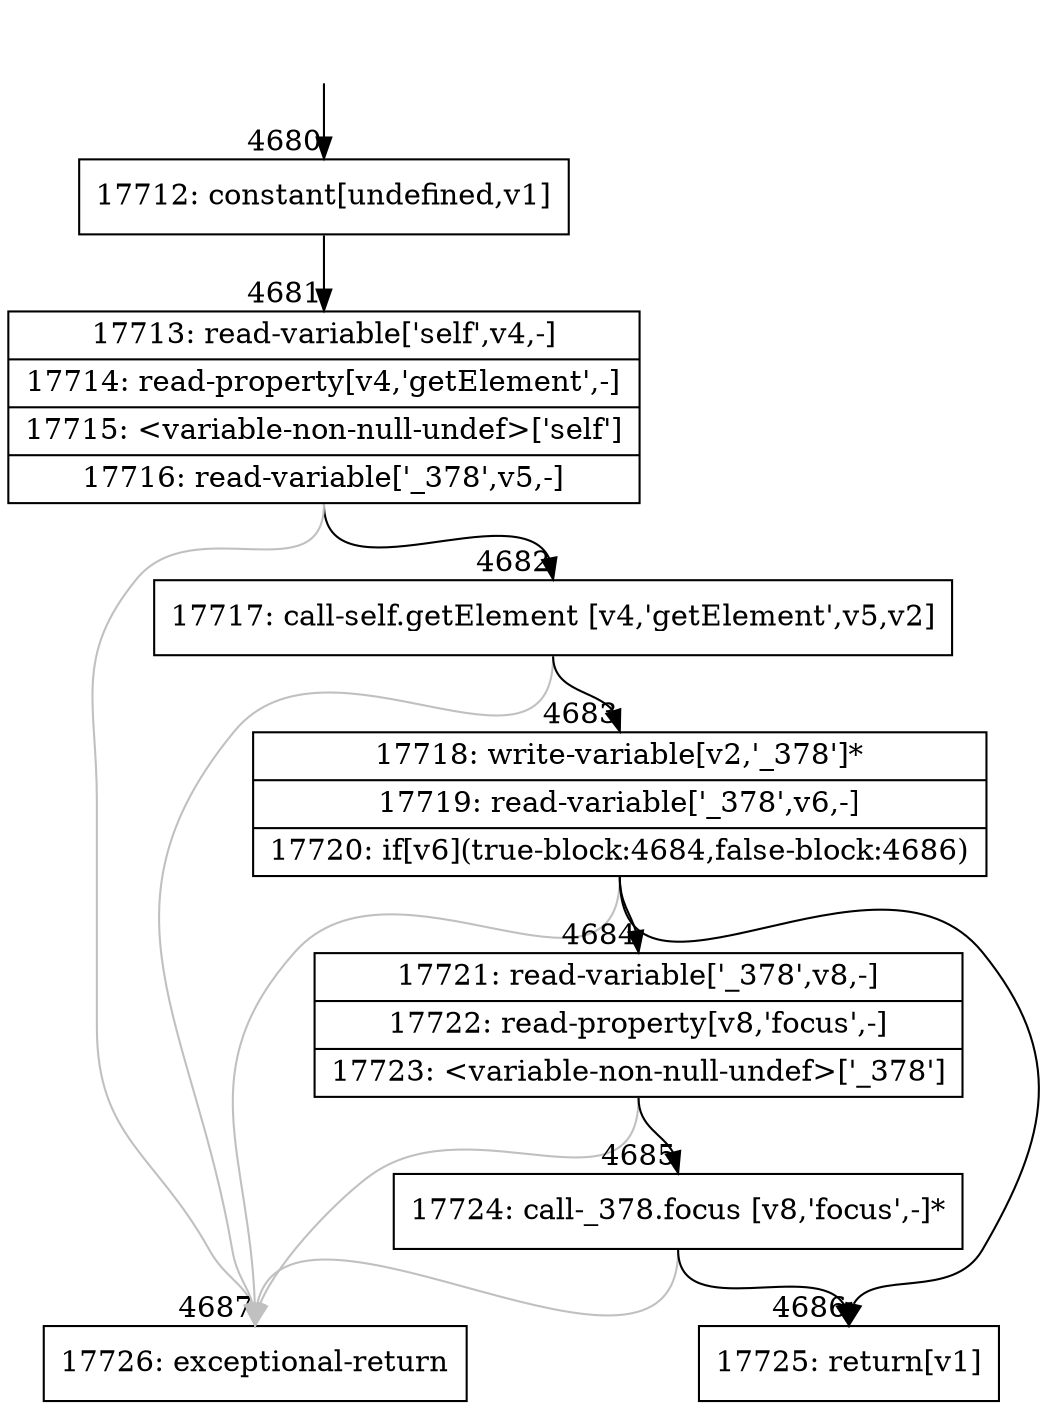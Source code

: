 digraph {
rankdir="TD"
BB_entry342[shape=none,label=""];
BB_entry342 -> BB4680 [tailport=s, headport=n, headlabel="    4680"]
BB4680 [shape=record label="{17712: constant[undefined,v1]}" ] 
BB4680 -> BB4681 [tailport=s, headport=n, headlabel="      4681"]
BB4681 [shape=record label="{17713: read-variable['self',v4,-]|17714: read-property[v4,'getElement',-]|17715: \<variable-non-null-undef\>['self']|17716: read-variable['_378',v5,-]}" ] 
BB4681 -> BB4682 [tailport=s, headport=n, headlabel="      4682"]
BB4681 -> BB4687 [tailport=s, headport=n, color=gray, headlabel="      4687"]
BB4682 [shape=record label="{17717: call-self.getElement [v4,'getElement',v5,v2]}" ] 
BB4682 -> BB4683 [tailport=s, headport=n, headlabel="      4683"]
BB4682 -> BB4687 [tailport=s, headport=n, color=gray]
BB4683 [shape=record label="{17718: write-variable[v2,'_378']*|17719: read-variable['_378',v6,-]|17720: if[v6](true-block:4684,false-block:4686)}" ] 
BB4683 -> BB4684 [tailport=s, headport=n, headlabel="      4684"]
BB4683 -> BB4686 [tailport=s, headport=n, headlabel="      4686"]
BB4683 -> BB4687 [tailport=s, headport=n, color=gray]
BB4684 [shape=record label="{17721: read-variable['_378',v8,-]|17722: read-property[v8,'focus',-]|17723: \<variable-non-null-undef\>['_378']}" ] 
BB4684 -> BB4685 [tailport=s, headport=n, headlabel="      4685"]
BB4684 -> BB4687 [tailport=s, headport=n, color=gray]
BB4685 [shape=record label="{17724: call-_378.focus [v8,'focus',-]*}" ] 
BB4685 -> BB4686 [tailport=s, headport=n]
BB4685 -> BB4687 [tailport=s, headport=n, color=gray]
BB4686 [shape=record label="{17725: return[v1]}" ] 
BB4687 [shape=record label="{17726: exceptional-return}" ] 
//#$~ 3261
}
